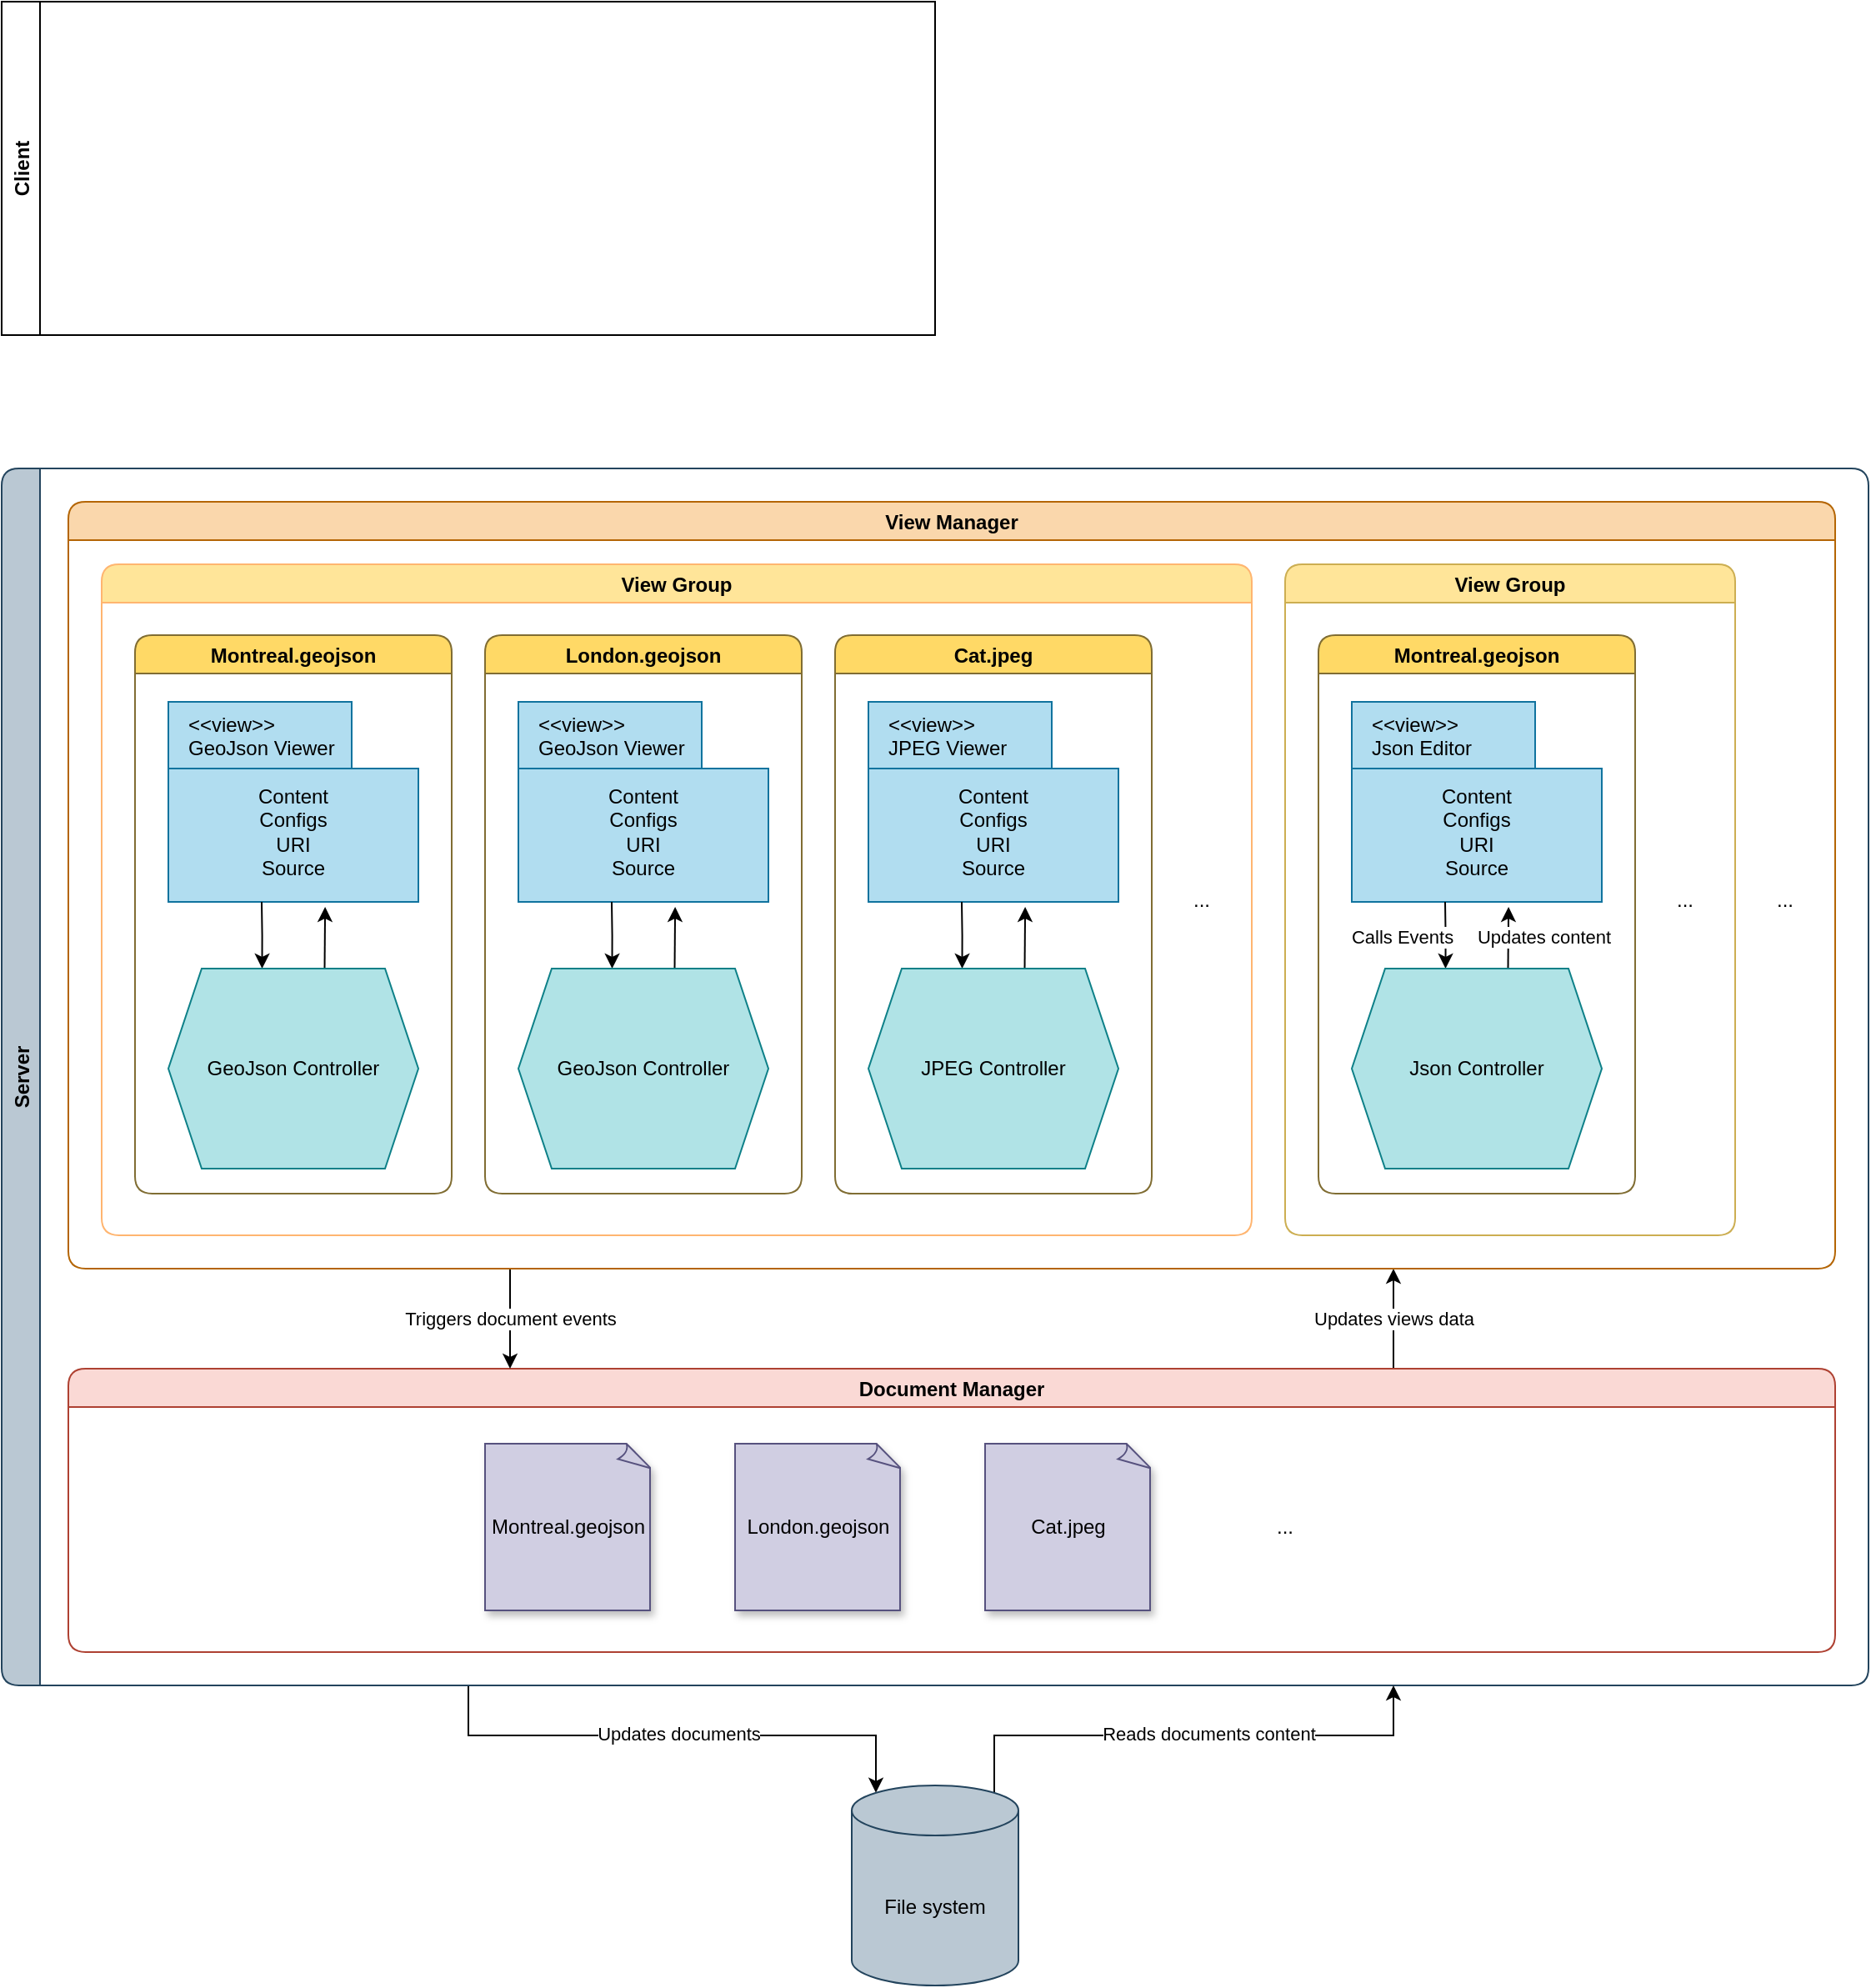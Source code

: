 <mxfile version="20.2.3" type="github">
  <diagram id="-Ug2wohR3drrXLd8aFfp" name="Page-1">
    <mxGraphModel dx="1198" dy="885" grid="1" gridSize="10" guides="1" tooltips="1" connect="1" arrows="1" fold="1" page="1" pageScale="1" pageWidth="850" pageHeight="1100" math="0" shadow="0">
      <root>
        <mxCell id="0" />
        <mxCell id="1" parent="0" />
        <mxCell id="j7DvqM1_xKKn_GZB0Q8j-1" value="Client" style="swimlane;horizontal=0;" vertex="1" parent="1">
          <mxGeometry x="320" y="230" width="560" height="200" as="geometry" />
        </mxCell>
        <mxCell id="j7DvqM1_xKKn_GZB0Q8j-68" style="edgeStyle=orthogonalEdgeStyle;rounded=0;orthogonalLoop=1;jettySize=auto;html=1;entryX=0.145;entryY=0;entryDx=0;entryDy=4.35;entryPerimeter=0;startArrow=none;startFill=0;endArrow=classic;endFill=1;" edge="1" parent="1" target="j7DvqM1_xKKn_GZB0Q8j-67">
          <mxGeometry relative="1" as="geometry">
            <mxPoint x="600" y="1240" as="sourcePoint" />
            <Array as="points">
              <mxPoint x="600" y="1270" />
              <mxPoint x="845" y="1270" />
            </Array>
          </mxGeometry>
        </mxCell>
        <mxCell id="j7DvqM1_xKKn_GZB0Q8j-72" value="Updates documents" style="edgeLabel;html=1;align=center;verticalAlign=middle;resizable=0;points=[];" vertex="1" connectable="0" parent="j7DvqM1_xKKn_GZB0Q8j-68">
          <mxGeometry x="0.011" y="1" relative="1" as="geometry">
            <mxPoint as="offset" />
          </mxGeometry>
        </mxCell>
        <mxCell id="j7DvqM1_xKKn_GZB0Q8j-2" value="Server" style="swimlane;horizontal=0;fillColor=#bac8d3;strokeColor=#23445d;rounded=1;" vertex="1" parent="1">
          <mxGeometry x="320" y="510" width="1120" height="730" as="geometry" />
        </mxCell>
        <mxCell id="j7DvqM1_xKKn_GZB0Q8j-66" style="edgeStyle=orthogonalEdgeStyle;rounded=0;orthogonalLoop=1;jettySize=auto;html=1;exitX=0.75;exitY=0;exitDx=0;exitDy=0;entryX=0.75;entryY=1;entryDx=0;entryDy=0;startArrow=none;startFill=0;endArrow=classic;endFill=1;" edge="1" parent="j7DvqM1_xKKn_GZB0Q8j-2" source="j7DvqM1_xKKn_GZB0Q8j-7" target="j7DvqM1_xKKn_GZB0Q8j-6">
          <mxGeometry relative="1" as="geometry" />
        </mxCell>
        <mxCell id="j7DvqM1_xKKn_GZB0Q8j-71" value="Updates views data" style="edgeLabel;html=1;align=center;verticalAlign=middle;resizable=0;points=[];" vertex="1" connectable="0" parent="j7DvqM1_xKKn_GZB0Q8j-66">
          <mxGeometry x="0.247" relative="1" as="geometry">
            <mxPoint y="7" as="offset" />
          </mxGeometry>
        </mxCell>
        <mxCell id="j7DvqM1_xKKn_GZB0Q8j-7" value="Document Manager" style="swimlane;fillColor=#fad9d5;strokeColor=#ae4132;rounded=1;" vertex="1" parent="j7DvqM1_xKKn_GZB0Q8j-2">
          <mxGeometry x="40" y="540" width="1060" height="170" as="geometry" />
        </mxCell>
        <mxCell id="j7DvqM1_xKKn_GZB0Q8j-62" value="Montreal.geojson" style="whiteSpace=wrap;html=1;shape=mxgraph.basic.document;fillColor=#d0cee2;strokeColor=#56517e;shadow=1;" vertex="1" parent="j7DvqM1_xKKn_GZB0Q8j-7">
          <mxGeometry x="250" y="45" width="100" height="100" as="geometry" />
        </mxCell>
        <mxCell id="j7DvqM1_xKKn_GZB0Q8j-63" value="London.geojson" style="whiteSpace=wrap;html=1;shape=mxgraph.basic.document;fillColor=#d0cee2;strokeColor=#56517e;shadow=1;" vertex="1" parent="j7DvqM1_xKKn_GZB0Q8j-7">
          <mxGeometry x="400" y="45" width="100" height="100" as="geometry" />
        </mxCell>
        <mxCell id="j7DvqM1_xKKn_GZB0Q8j-64" value="Cat.jpeg" style="whiteSpace=wrap;html=1;shape=mxgraph.basic.document;fillColor=#d0cee2;strokeColor=#56517e;shadow=1;" vertex="1" parent="j7DvqM1_xKKn_GZB0Q8j-7">
          <mxGeometry x="550" y="45" width="100" height="100" as="geometry" />
        </mxCell>
        <mxCell id="j7DvqM1_xKKn_GZB0Q8j-70" value="..." style="text;html=1;strokeColor=none;fillColor=none;align=center;verticalAlign=middle;whiteSpace=wrap;rounded=0;" vertex="1" parent="j7DvqM1_xKKn_GZB0Q8j-7">
          <mxGeometry x="700" y="80" width="60" height="30" as="geometry" />
        </mxCell>
        <mxCell id="j7DvqM1_xKKn_GZB0Q8j-65" value="Triggers document events" style="edgeStyle=orthogonalEdgeStyle;rounded=0;orthogonalLoop=1;jettySize=auto;html=1;exitX=0.25;exitY=1;exitDx=0;exitDy=0;entryX=0.25;entryY=0;entryDx=0;entryDy=0;startArrow=none;startFill=0;endArrow=classic;endFill=1;" edge="1" parent="j7DvqM1_xKKn_GZB0Q8j-2" source="j7DvqM1_xKKn_GZB0Q8j-6" target="j7DvqM1_xKKn_GZB0Q8j-7">
          <mxGeometry relative="1" as="geometry" />
        </mxCell>
        <mxCell id="j7DvqM1_xKKn_GZB0Q8j-6" value="View Manager" style="swimlane;fillColor=#fad7ac;strokeColor=#b46504;rounded=1;" vertex="1" parent="j7DvqM1_xKKn_GZB0Q8j-2">
          <mxGeometry x="40" y="20" width="1060" height="460" as="geometry" />
        </mxCell>
        <mxCell id="j7DvqM1_xKKn_GZB0Q8j-11" value="View Group" style="swimlane;fillColor=#FFE599;strokeColor=#FFB570;rounded=1;shadow=0;glass=0;" vertex="1" parent="j7DvqM1_xKKn_GZB0Q8j-6">
          <mxGeometry x="20" y="37.5" width="690" height="402.5" as="geometry" />
        </mxCell>
        <mxCell id="j7DvqM1_xKKn_GZB0Q8j-13" value="Montreal.geojson" style="swimlane;fillColor=#FFD966;strokeColor=#806d33;rounded=1;" vertex="1" parent="j7DvqM1_xKKn_GZB0Q8j-11">
          <mxGeometry x="20" y="42.5" width="190" height="335" as="geometry" />
        </mxCell>
        <mxCell id="j7DvqM1_xKKn_GZB0Q8j-14" value="&amp;lt;&amp;lt;view&amp;gt;&amp;gt;&lt;br&gt;GeoJson Viewer" style="shape=folder;html=1;tabWidth=110;tabHeight=40;tabPosition=left;align=left;verticalAlign=top;spacingLeft=10;whiteSpace=wrap;fillColor=#b1ddf0;strokeColor=#10739e;" vertex="1" parent="j7DvqM1_xKKn_GZB0Q8j-13">
          <mxGeometry x="20" y="40" width="150" height="120" as="geometry" />
        </mxCell>
        <mxCell id="j7DvqM1_xKKn_GZB0Q8j-17" style="edgeStyle=orthogonalEdgeStyle;rounded=0;orthogonalLoop=1;jettySize=auto;html=1;exitX=0.625;exitY=0;exitDx=0;exitDy=0;entryX=0.627;entryY=1.025;entryDx=0;entryDy=0;entryPerimeter=0;" edge="1" parent="j7DvqM1_xKKn_GZB0Q8j-13" source="j7DvqM1_xKKn_GZB0Q8j-16" target="j7DvqM1_xKKn_GZB0Q8j-14">
          <mxGeometry relative="1" as="geometry" />
        </mxCell>
        <mxCell id="j7DvqM1_xKKn_GZB0Q8j-18" style="edgeStyle=orthogonalEdgeStyle;rounded=0;orthogonalLoop=1;jettySize=auto;html=1;exitX=0.375;exitY=0;exitDx=0;exitDy=0;endArrow=none;endFill=0;startArrow=classic;startFill=1;" edge="1" parent="j7DvqM1_xKKn_GZB0Q8j-13" source="j7DvqM1_xKKn_GZB0Q8j-16">
          <mxGeometry relative="1" as="geometry">
            <mxPoint x="76" y="160" as="targetPoint" />
          </mxGeometry>
        </mxCell>
        <mxCell id="j7DvqM1_xKKn_GZB0Q8j-16" value="GeoJson Controller" style="shape=hexagon;perimeter=hexagonPerimeter2;whiteSpace=wrap;html=1;fixedSize=1;fillColor=#b0e3e6;strokeColor=#0e8088;" vertex="1" parent="j7DvqM1_xKKn_GZB0Q8j-13">
          <mxGeometry x="20" y="200" width="150" height="120" as="geometry" />
        </mxCell>
        <mxCell id="j7DvqM1_xKKn_GZB0Q8j-25" value="Content&lt;br&gt;Configs&lt;br&gt;URI&lt;br&gt;Source" style="text;html=1;strokeColor=none;fillColor=none;align=center;verticalAlign=middle;whiteSpace=wrap;rounded=0;" vertex="1" parent="j7DvqM1_xKKn_GZB0Q8j-13">
          <mxGeometry x="30" y="85" width="130" height="65" as="geometry" />
        </mxCell>
        <mxCell id="j7DvqM1_xKKn_GZB0Q8j-26" value="London.geojson" style="swimlane;fillColor=#FFD966;strokeColor=#806d33;rounded=1;" vertex="1" parent="j7DvqM1_xKKn_GZB0Q8j-11">
          <mxGeometry x="230" y="42.5" width="190" height="335" as="geometry" />
        </mxCell>
        <mxCell id="j7DvqM1_xKKn_GZB0Q8j-27" value="&amp;lt;&amp;lt;view&amp;gt;&amp;gt;&lt;br&gt;GeoJson Viewer" style="shape=folder;html=1;tabWidth=110;tabHeight=40;tabPosition=left;align=left;verticalAlign=top;spacingLeft=10;whiteSpace=wrap;fillColor=#b1ddf0;strokeColor=#10739e;" vertex="1" parent="j7DvqM1_xKKn_GZB0Q8j-26">
          <mxGeometry x="20" y="40" width="150" height="120" as="geometry" />
        </mxCell>
        <mxCell id="j7DvqM1_xKKn_GZB0Q8j-28" style="edgeStyle=orthogonalEdgeStyle;rounded=0;orthogonalLoop=1;jettySize=auto;html=1;exitX=0.625;exitY=0;exitDx=0;exitDy=0;entryX=0.627;entryY=1.025;entryDx=0;entryDy=0;entryPerimeter=0;" edge="1" parent="j7DvqM1_xKKn_GZB0Q8j-26" source="j7DvqM1_xKKn_GZB0Q8j-30" target="j7DvqM1_xKKn_GZB0Q8j-27">
          <mxGeometry relative="1" as="geometry" />
        </mxCell>
        <mxCell id="j7DvqM1_xKKn_GZB0Q8j-29" style="edgeStyle=orthogonalEdgeStyle;rounded=0;orthogonalLoop=1;jettySize=auto;html=1;exitX=0.375;exitY=0;exitDx=0;exitDy=0;endArrow=none;endFill=0;startArrow=classic;startFill=1;" edge="1" parent="j7DvqM1_xKKn_GZB0Q8j-26" source="j7DvqM1_xKKn_GZB0Q8j-30">
          <mxGeometry relative="1" as="geometry">
            <mxPoint x="76" y="160" as="targetPoint" />
          </mxGeometry>
        </mxCell>
        <mxCell id="j7DvqM1_xKKn_GZB0Q8j-30" value="GeoJson Controller" style="shape=hexagon;perimeter=hexagonPerimeter2;whiteSpace=wrap;html=1;fixedSize=1;fillColor=#b0e3e6;strokeColor=#0e8088;" vertex="1" parent="j7DvqM1_xKKn_GZB0Q8j-26">
          <mxGeometry x="20" y="200" width="150" height="120" as="geometry" />
        </mxCell>
        <mxCell id="j7DvqM1_xKKn_GZB0Q8j-31" value="Content&lt;br&gt;Configs&lt;br&gt;URI&lt;br&gt;Source" style="text;html=1;strokeColor=none;fillColor=none;align=center;verticalAlign=middle;whiteSpace=wrap;rounded=0;" vertex="1" parent="j7DvqM1_xKKn_GZB0Q8j-26">
          <mxGeometry x="30" y="85" width="130" height="65" as="geometry" />
        </mxCell>
        <mxCell id="j7DvqM1_xKKn_GZB0Q8j-32" value="Cat.jpeg" style="swimlane;fillColor=#FFD966;strokeColor=#806d33;rounded=1;" vertex="1" parent="j7DvqM1_xKKn_GZB0Q8j-11">
          <mxGeometry x="440" y="42.5" width="190" height="335" as="geometry" />
        </mxCell>
        <mxCell id="j7DvqM1_xKKn_GZB0Q8j-33" value="&amp;lt;&amp;lt;view&amp;gt;&amp;gt;&lt;br&gt;JPEG Viewer" style="shape=folder;html=1;tabWidth=110;tabHeight=40;tabPosition=left;align=left;verticalAlign=top;spacingLeft=10;whiteSpace=wrap;fillColor=#b1ddf0;strokeColor=#10739e;" vertex="1" parent="j7DvqM1_xKKn_GZB0Q8j-32">
          <mxGeometry x="20" y="40" width="150" height="120" as="geometry" />
        </mxCell>
        <mxCell id="j7DvqM1_xKKn_GZB0Q8j-34" style="edgeStyle=orthogonalEdgeStyle;rounded=0;orthogonalLoop=1;jettySize=auto;html=1;exitX=0.625;exitY=0;exitDx=0;exitDy=0;entryX=0.627;entryY=1.025;entryDx=0;entryDy=0;entryPerimeter=0;" edge="1" parent="j7DvqM1_xKKn_GZB0Q8j-32" source="j7DvqM1_xKKn_GZB0Q8j-36" target="j7DvqM1_xKKn_GZB0Q8j-33">
          <mxGeometry relative="1" as="geometry" />
        </mxCell>
        <mxCell id="j7DvqM1_xKKn_GZB0Q8j-35" style="edgeStyle=orthogonalEdgeStyle;rounded=0;orthogonalLoop=1;jettySize=auto;html=1;exitX=0.375;exitY=0;exitDx=0;exitDy=0;endArrow=none;endFill=0;startArrow=classic;startFill=1;" edge="1" parent="j7DvqM1_xKKn_GZB0Q8j-32" source="j7DvqM1_xKKn_GZB0Q8j-36">
          <mxGeometry relative="1" as="geometry">
            <mxPoint x="76" y="160" as="targetPoint" />
          </mxGeometry>
        </mxCell>
        <mxCell id="j7DvqM1_xKKn_GZB0Q8j-36" value="JPEG Controller" style="shape=hexagon;perimeter=hexagonPerimeter2;whiteSpace=wrap;html=1;fixedSize=1;fillColor=#b0e3e6;strokeColor=#0e8088;" vertex="1" parent="j7DvqM1_xKKn_GZB0Q8j-32">
          <mxGeometry x="20" y="200" width="150" height="120" as="geometry" />
        </mxCell>
        <mxCell id="j7DvqM1_xKKn_GZB0Q8j-37" value="Content&lt;br&gt;Configs&lt;br&gt;URI&lt;br&gt;Source" style="text;html=1;strokeColor=none;fillColor=none;align=center;verticalAlign=middle;whiteSpace=wrap;rounded=0;" vertex="1" parent="j7DvqM1_xKKn_GZB0Q8j-32">
          <mxGeometry x="30" y="85" width="130" height="65" as="geometry" />
        </mxCell>
        <mxCell id="j7DvqM1_xKKn_GZB0Q8j-61" value="..." style="text;html=1;strokeColor=none;fillColor=none;align=center;verticalAlign=middle;whiteSpace=wrap;rounded=0;" vertex="1" parent="j7DvqM1_xKKn_GZB0Q8j-11">
          <mxGeometry x="630" y="186.25" width="60" height="30" as="geometry" />
        </mxCell>
        <mxCell id="j7DvqM1_xKKn_GZB0Q8j-38" value="View Group" style="swimlane;fillColor=#FFE599;strokeColor=#ccae52;rounded=1;shadow=0;glass=0;" vertex="1" parent="j7DvqM1_xKKn_GZB0Q8j-6">
          <mxGeometry x="730" y="37.5" width="270" height="402.5" as="geometry" />
        </mxCell>
        <mxCell id="j7DvqM1_xKKn_GZB0Q8j-39" value="Montreal.geojson" style="swimlane;fillColor=#FFD966;strokeColor=#806d33;rounded=1;" vertex="1" parent="j7DvqM1_xKKn_GZB0Q8j-38">
          <mxGeometry x="20" y="42.5" width="190" height="335" as="geometry" />
        </mxCell>
        <mxCell id="j7DvqM1_xKKn_GZB0Q8j-40" value="&amp;lt;&amp;lt;view&amp;gt;&amp;gt;&lt;br&gt;Json Editor" style="shape=folder;html=1;tabWidth=110;tabHeight=40;tabPosition=left;align=left;verticalAlign=top;spacingLeft=10;whiteSpace=wrap;fillColor=#b1ddf0;strokeColor=#10739e;" vertex="1" parent="j7DvqM1_xKKn_GZB0Q8j-39">
          <mxGeometry x="20" y="40" width="150" height="120" as="geometry" />
        </mxCell>
        <mxCell id="j7DvqM1_xKKn_GZB0Q8j-41" style="edgeStyle=orthogonalEdgeStyle;rounded=0;orthogonalLoop=1;jettySize=auto;html=1;exitX=0.625;exitY=0;exitDx=0;exitDy=0;entryX=0.627;entryY=1.025;entryDx=0;entryDy=0;entryPerimeter=0;" edge="1" parent="j7DvqM1_xKKn_GZB0Q8j-39" source="j7DvqM1_xKKn_GZB0Q8j-43" target="j7DvqM1_xKKn_GZB0Q8j-40">
          <mxGeometry relative="1" as="geometry" />
        </mxCell>
        <mxCell id="j7DvqM1_xKKn_GZB0Q8j-74" value="Updates content" style="edgeLabel;html=1;align=center;verticalAlign=middle;resizable=0;points=[];" vertex="1" connectable="0" parent="j7DvqM1_xKKn_GZB0Q8j-41">
          <mxGeometry x="-0.215" y="-1" relative="1" as="geometry">
            <mxPoint x="20" y="-5" as="offset" />
          </mxGeometry>
        </mxCell>
        <mxCell id="j7DvqM1_xKKn_GZB0Q8j-42" style="edgeStyle=orthogonalEdgeStyle;rounded=0;orthogonalLoop=1;jettySize=auto;html=1;exitX=0.375;exitY=0;exitDx=0;exitDy=0;endArrow=none;endFill=0;startArrow=classic;startFill=1;" edge="1" parent="j7DvqM1_xKKn_GZB0Q8j-39" source="j7DvqM1_xKKn_GZB0Q8j-43">
          <mxGeometry relative="1" as="geometry">
            <mxPoint x="76" y="160" as="targetPoint" />
          </mxGeometry>
        </mxCell>
        <mxCell id="j7DvqM1_xKKn_GZB0Q8j-75" value="Calls Events" style="edgeLabel;html=1;align=center;verticalAlign=middle;resizable=0;points=[];" vertex="1" connectable="0" parent="j7DvqM1_xKKn_GZB0Q8j-42">
          <mxGeometry x="0.075" relative="1" as="geometry">
            <mxPoint x="-27" y="2" as="offset" />
          </mxGeometry>
        </mxCell>
        <mxCell id="j7DvqM1_xKKn_GZB0Q8j-43" value="Json Controller" style="shape=hexagon;perimeter=hexagonPerimeter2;whiteSpace=wrap;html=1;fixedSize=1;fillColor=#b0e3e6;strokeColor=#0e8088;" vertex="1" parent="j7DvqM1_xKKn_GZB0Q8j-39">
          <mxGeometry x="20" y="200" width="150" height="120" as="geometry" />
        </mxCell>
        <mxCell id="j7DvqM1_xKKn_GZB0Q8j-44" value="Content&lt;br&gt;Configs&lt;br&gt;URI&lt;br&gt;Source" style="text;html=1;strokeColor=none;fillColor=none;align=center;verticalAlign=middle;whiteSpace=wrap;rounded=0;" vertex="1" parent="j7DvqM1_xKKn_GZB0Q8j-39">
          <mxGeometry x="30" y="85" width="130" height="65" as="geometry" />
        </mxCell>
        <mxCell id="j7DvqM1_xKKn_GZB0Q8j-57" value="..." style="text;html=1;strokeColor=none;fillColor=none;align=center;verticalAlign=middle;whiteSpace=wrap;rounded=0;" vertex="1" parent="j7DvqM1_xKKn_GZB0Q8j-38">
          <mxGeometry x="210" y="186.25" width="60" height="30" as="geometry" />
        </mxCell>
        <mxCell id="j7DvqM1_xKKn_GZB0Q8j-58" value="..." style="text;html=1;strokeColor=none;fillColor=none;align=center;verticalAlign=middle;whiteSpace=wrap;rounded=0;" vertex="1" parent="j7DvqM1_xKKn_GZB0Q8j-6">
          <mxGeometry x="1000" y="223.75" width="60" height="30" as="geometry" />
        </mxCell>
        <mxCell id="j7DvqM1_xKKn_GZB0Q8j-69" style="edgeStyle=orthogonalEdgeStyle;rounded=0;orthogonalLoop=1;jettySize=auto;html=1;exitX=0.855;exitY=0;exitDx=0;exitDy=4.35;exitPerimeter=0;startArrow=none;startFill=0;endArrow=classic;endFill=1;" edge="1" parent="1" source="j7DvqM1_xKKn_GZB0Q8j-67">
          <mxGeometry relative="1" as="geometry">
            <mxPoint x="1155" y="1240" as="targetPoint" />
            <Array as="points">
              <mxPoint x="916" y="1270" />
              <mxPoint x="1155" y="1270" />
            </Array>
          </mxGeometry>
        </mxCell>
        <mxCell id="j7DvqM1_xKKn_GZB0Q8j-73" value="Reads documents content" style="edgeLabel;html=1;align=center;verticalAlign=middle;resizable=0;points=[];" vertex="1" connectable="0" parent="j7DvqM1_xKKn_GZB0Q8j-69">
          <mxGeometry x="0.07" y="1" relative="1" as="geometry">
            <mxPoint as="offset" />
          </mxGeometry>
        </mxCell>
        <mxCell id="j7DvqM1_xKKn_GZB0Q8j-67" value="File system" style="shape=cylinder3;whiteSpace=wrap;html=1;boundedLbl=1;backgroundOutline=1;size=15;fillColor=#bac8d3;strokeColor=#23445d;gradientColor=none;" vertex="1" parent="1">
          <mxGeometry x="830" y="1300" width="100" height="120" as="geometry" />
        </mxCell>
      </root>
    </mxGraphModel>
  </diagram>
</mxfile>
